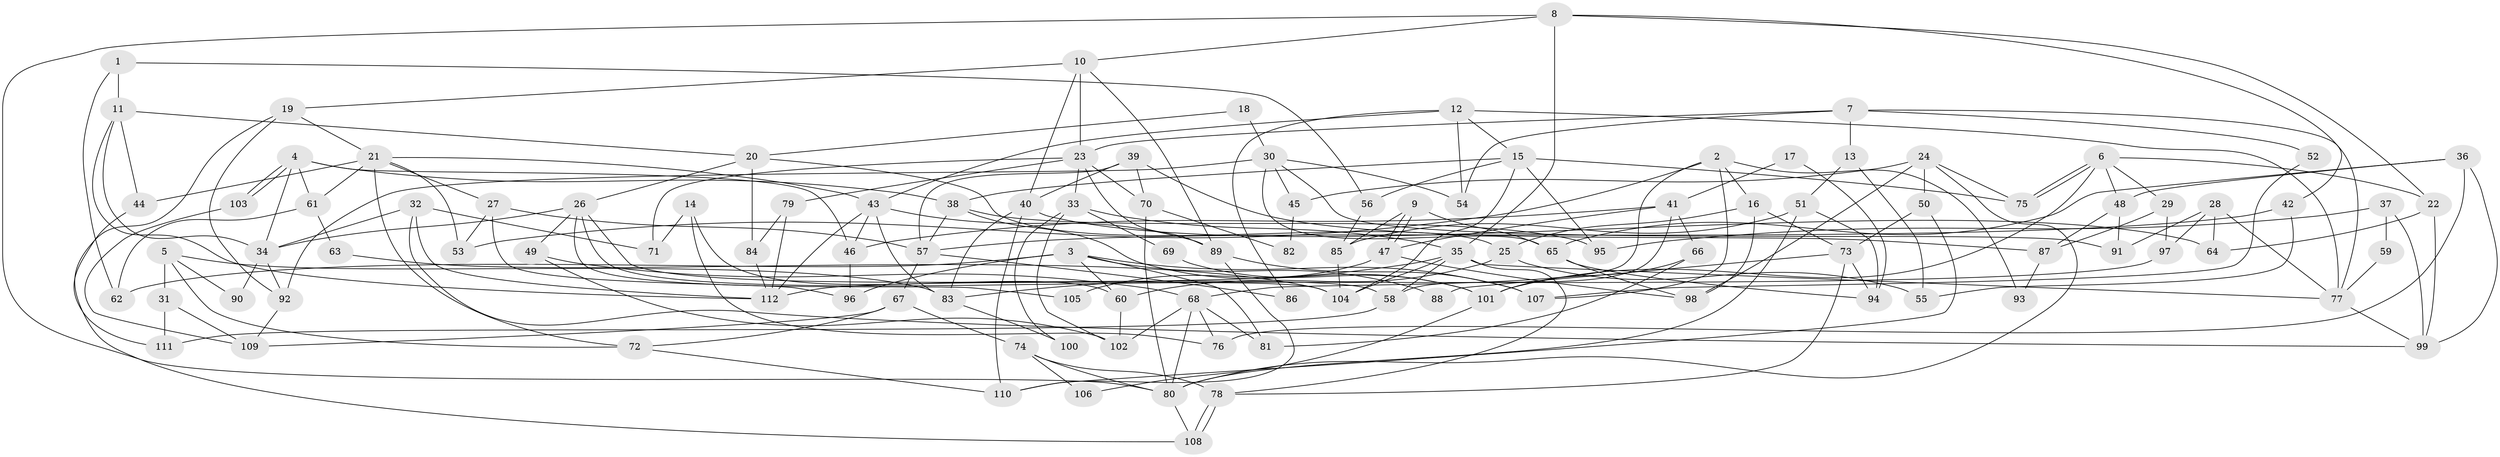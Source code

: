// Generated by graph-tools (version 1.1) at 2025/11/02/27/25 16:11:20]
// undirected, 112 vertices, 224 edges
graph export_dot {
graph [start="1"]
  node [color=gray90,style=filled];
  1;
  2;
  3;
  4;
  5;
  6;
  7;
  8;
  9;
  10;
  11;
  12;
  13;
  14;
  15;
  16;
  17;
  18;
  19;
  20;
  21;
  22;
  23;
  24;
  25;
  26;
  27;
  28;
  29;
  30;
  31;
  32;
  33;
  34;
  35;
  36;
  37;
  38;
  39;
  40;
  41;
  42;
  43;
  44;
  45;
  46;
  47;
  48;
  49;
  50;
  51;
  52;
  53;
  54;
  55;
  56;
  57;
  58;
  59;
  60;
  61;
  62;
  63;
  64;
  65;
  66;
  67;
  68;
  69;
  70;
  71;
  72;
  73;
  74;
  75;
  76;
  77;
  78;
  79;
  80;
  81;
  82;
  83;
  84;
  85;
  86;
  87;
  88;
  89;
  90;
  91;
  92;
  93;
  94;
  95;
  96;
  97;
  98;
  99;
  100;
  101;
  102;
  103;
  104;
  105;
  106;
  107;
  108;
  109;
  110;
  111;
  112;
  1 -- 11;
  1 -- 62;
  1 -- 56;
  2 -- 68;
  2 -- 16;
  2 -- 53;
  2 -- 93;
  2 -- 107;
  3 -- 96;
  3 -- 107;
  3 -- 60;
  3 -- 62;
  3 -- 81;
  3 -- 88;
  4 -- 34;
  4 -- 103;
  4 -- 103;
  4 -- 38;
  4 -- 46;
  4 -- 61;
  5 -- 72;
  5 -- 83;
  5 -- 31;
  5 -- 90;
  6 -- 22;
  6 -- 75;
  6 -- 75;
  6 -- 29;
  6 -- 48;
  6 -- 101;
  7 -- 13;
  7 -- 77;
  7 -- 23;
  7 -- 52;
  7 -- 54;
  8 -- 35;
  8 -- 10;
  8 -- 22;
  8 -- 42;
  8 -- 80;
  9 -- 47;
  9 -- 47;
  9 -- 85;
  9 -- 65;
  10 -- 19;
  10 -- 23;
  10 -- 40;
  10 -- 89;
  11 -- 34;
  11 -- 112;
  11 -- 20;
  11 -- 44;
  12 -- 15;
  12 -- 54;
  12 -- 43;
  12 -- 77;
  12 -- 86;
  13 -- 55;
  13 -- 51;
  14 -- 71;
  14 -- 60;
  14 -- 76;
  15 -- 38;
  15 -- 56;
  15 -- 75;
  15 -- 95;
  15 -- 104;
  16 -- 98;
  16 -- 73;
  16 -- 25;
  17 -- 94;
  17 -- 41;
  18 -- 30;
  18 -- 20;
  19 -- 108;
  19 -- 21;
  19 -- 92;
  20 -- 25;
  20 -- 26;
  20 -- 84;
  21 -- 27;
  21 -- 43;
  21 -- 44;
  21 -- 53;
  21 -- 61;
  21 -- 72;
  22 -- 64;
  22 -- 99;
  23 -- 89;
  23 -- 33;
  23 -- 70;
  23 -- 71;
  23 -- 79;
  24 -- 80;
  24 -- 75;
  24 -- 45;
  24 -- 50;
  24 -- 98;
  25 -- 60;
  25 -- 55;
  26 -- 34;
  26 -- 49;
  26 -- 58;
  26 -- 104;
  26 -- 105;
  27 -- 57;
  27 -- 53;
  27 -- 96;
  28 -- 77;
  28 -- 91;
  28 -- 64;
  28 -- 97;
  29 -- 97;
  29 -- 87;
  30 -- 65;
  30 -- 92;
  30 -- 45;
  30 -- 54;
  30 -- 91;
  31 -- 111;
  31 -- 109;
  32 -- 99;
  32 -- 112;
  32 -- 34;
  32 -- 71;
  33 -- 35;
  33 -- 69;
  33 -- 100;
  33 -- 102;
  34 -- 92;
  34 -- 90;
  35 -- 83;
  35 -- 104;
  35 -- 58;
  35 -- 77;
  35 -- 78;
  36 -- 99;
  36 -- 48;
  36 -- 65;
  36 -- 76;
  37 -- 99;
  37 -- 95;
  37 -- 59;
  38 -- 101;
  38 -- 57;
  38 -- 95;
  39 -- 40;
  39 -- 70;
  39 -- 57;
  39 -- 87;
  40 -- 110;
  40 -- 64;
  40 -- 83;
  41 -- 47;
  41 -- 58;
  41 -- 46;
  41 -- 66;
  42 -- 57;
  42 -- 55;
  43 -- 46;
  43 -- 83;
  43 -- 89;
  43 -- 112;
  44 -- 111;
  45 -- 82;
  46 -- 96;
  47 -- 98;
  47 -- 105;
  48 -- 87;
  48 -- 91;
  49 -- 102;
  49 -- 68;
  50 -- 110;
  50 -- 73;
  51 -- 94;
  51 -- 80;
  51 -- 85;
  52 -- 107;
  56 -- 85;
  57 -- 67;
  57 -- 86;
  58 -- 111;
  59 -- 77;
  60 -- 102;
  61 -- 62;
  61 -- 63;
  63 -- 104;
  65 -- 94;
  65 -- 98;
  66 -- 81;
  66 -- 101;
  67 -- 74;
  67 -- 72;
  67 -- 109;
  68 -- 76;
  68 -- 80;
  68 -- 81;
  68 -- 102;
  69 -- 101;
  70 -- 80;
  70 -- 82;
  72 -- 110;
  73 -- 78;
  73 -- 88;
  73 -- 94;
  74 -- 80;
  74 -- 78;
  74 -- 106;
  77 -- 99;
  78 -- 108;
  78 -- 108;
  79 -- 84;
  79 -- 112;
  80 -- 108;
  83 -- 100;
  84 -- 112;
  85 -- 104;
  87 -- 93;
  89 -- 107;
  89 -- 110;
  92 -- 109;
  97 -- 112;
  101 -- 106;
  103 -- 109;
}
